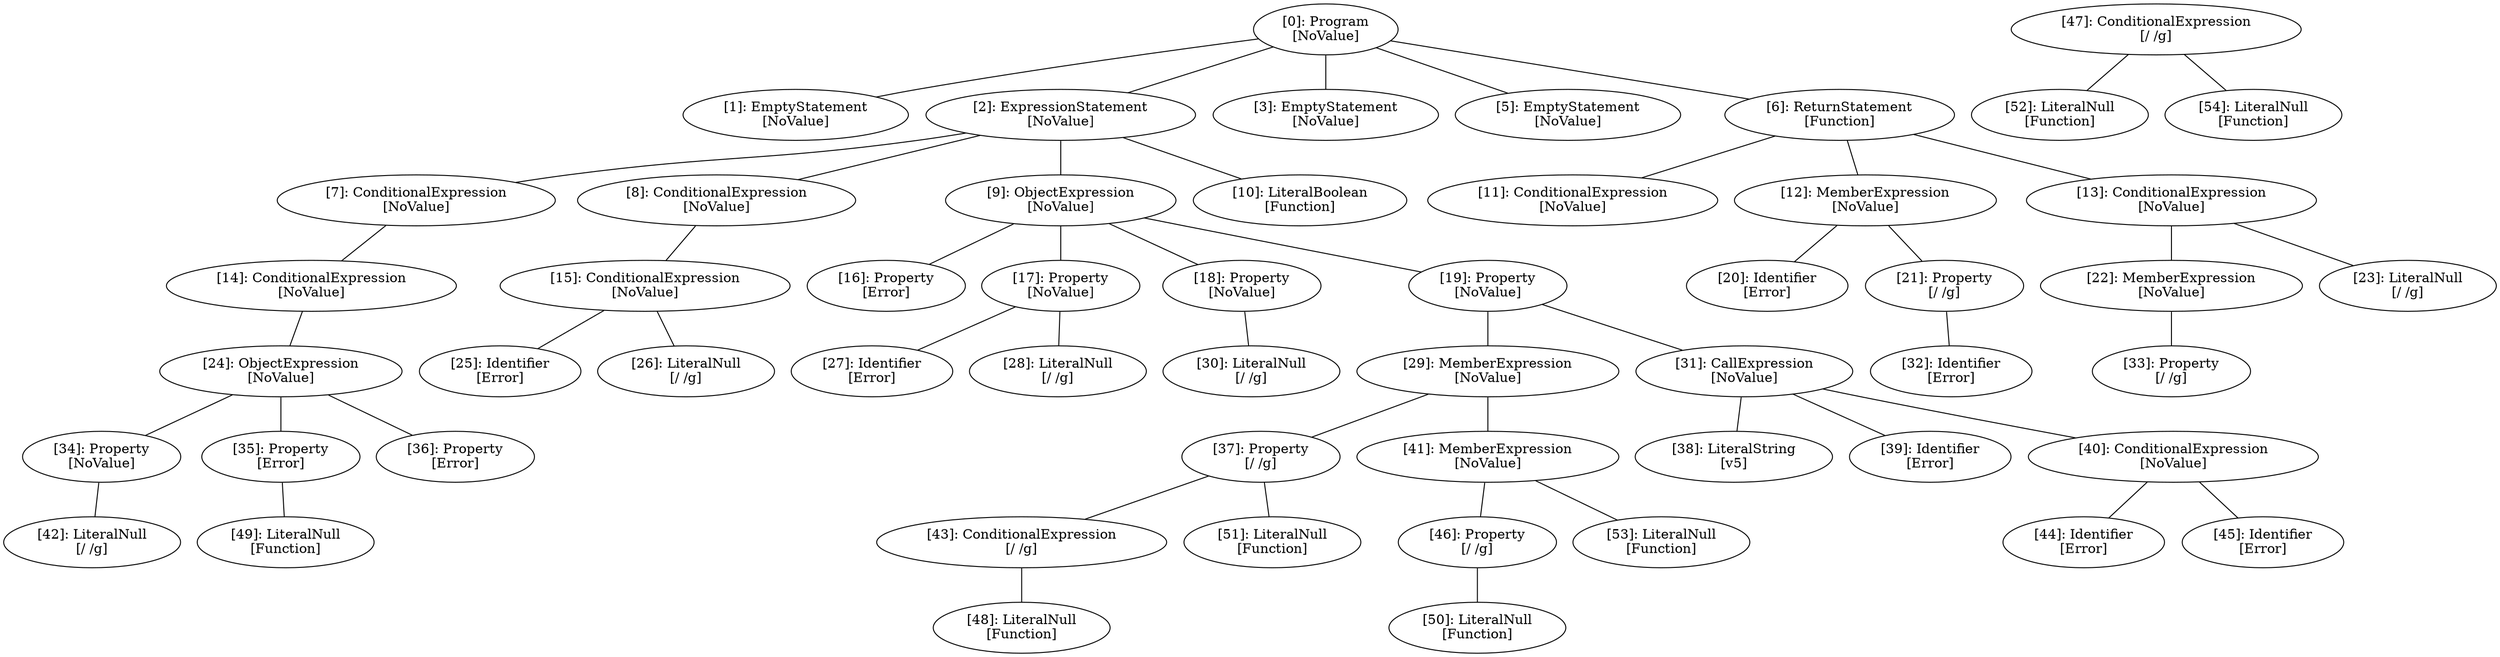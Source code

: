 // Result
graph {
	0 [label="[0]: Program
[NoValue]"]
	1 [label="[1]: EmptyStatement
[NoValue]"]
	2 [label="[2]: ExpressionStatement
[NoValue]"]
	3 [label="[3]: EmptyStatement
[NoValue]"]
	5 [label="[5]: EmptyStatement
[NoValue]"]
	6 [label="[6]: ReturnStatement
[Function]"]
	7 [label="[7]: ConditionalExpression
[NoValue]"]
	8 [label="[8]: ConditionalExpression
[NoValue]"]
	9 [label="[9]: ObjectExpression
[NoValue]"]
	10 [label="[10]: LiteralBoolean
[Function]"]
	11 [label="[11]: ConditionalExpression
[NoValue]"]
	12 [label="[12]: MemberExpression
[NoValue]"]
	13 [label="[13]: ConditionalExpression
[NoValue]"]
	14 [label="[14]: ConditionalExpression
[NoValue]"]
	15 [label="[15]: ConditionalExpression
[NoValue]"]
	16 [label="[16]: Property
[Error]"]
	17 [label="[17]: Property
[NoValue]"]
	18 [label="[18]: Property
[NoValue]"]
	19 [label="[19]: Property
[NoValue]"]
	20 [label="[20]: Identifier
[Error]"]
	21 [label="[21]: Property
[/ /g]"]
	22 [label="[22]: MemberExpression
[NoValue]"]
	23 [label="[23]: LiteralNull
[/ /g]"]
	24 [label="[24]: ObjectExpression
[NoValue]"]
	25 [label="[25]: Identifier
[Error]"]
	26 [label="[26]: LiteralNull
[/ /g]"]
	27 [label="[27]: Identifier
[Error]"]
	28 [label="[28]: LiteralNull
[/ /g]"]
	29 [label="[29]: MemberExpression
[NoValue]"]
	30 [label="[30]: LiteralNull
[/ /g]"]
	31 [label="[31]: CallExpression
[NoValue]"]
	32 [label="[32]: Identifier
[Error]"]
	33 [label="[33]: Property
[/ /g]"]
	34 [label="[34]: Property
[NoValue]"]
	35 [label="[35]: Property
[Error]"]
	36 [label="[36]: Property
[Error]"]
	37 [label="[37]: Property
[/ /g]"]
	38 [label="[38]: LiteralString
[v5]"]
	39 [label="[39]: Identifier
[Error]"]
	40 [label="[40]: ConditionalExpression
[NoValue]"]
	41 [label="[41]: MemberExpression
[NoValue]"]
	42 [label="[42]: LiteralNull
[/ /g]"]
	43 [label="[43]: ConditionalExpression
[/ /g]"]
	44 [label="[44]: Identifier
[Error]"]
	45 [label="[45]: Identifier
[Error]"]
	46 [label="[46]: Property
[/ /g]"]
	47 [label="[47]: ConditionalExpression
[/ /g]"]
	48 [label="[48]: LiteralNull
[Function]"]
	49 [label="[49]: LiteralNull
[Function]"]
	50 [label="[50]: LiteralNull
[Function]"]
	51 [label="[51]: LiteralNull
[Function]"]
	52 [label="[52]: LiteralNull
[Function]"]
	53 [label="[53]: LiteralNull
[Function]"]
	54 [label="[54]: LiteralNull
[Function]"]
	0 -- 1
	0 -- 2
	0 -- 3
	0 -- 5
	0 -- 6
	2 -- 7
	2 -- 8
	2 -- 9
	2 -- 10
	6 -- 11
	6 -- 12
	6 -- 13
	7 -- 14
	8 -- 15
	9 -- 16
	9 -- 17
	9 -- 18
	9 -- 19
	12 -- 20
	12 -- 21
	13 -- 22
	13 -- 23
	14 -- 24
	15 -- 25
	15 -- 26
	17 -- 27
	17 -- 28
	18 -- 30
	19 -- 29
	19 -- 31
	21 -- 32
	22 -- 33
	24 -- 34
	24 -- 35
	24 -- 36
	29 -- 37
	29 -- 41
	31 -- 38
	31 -- 39
	31 -- 40
	34 -- 42
	35 -- 49
	37 -- 43
	37 -- 51
	40 -- 44
	40 -- 45
	41 -- 46
	41 -- 53
	43 -- 48
	46 -- 50
	47 -- 52
	47 -- 54
}
